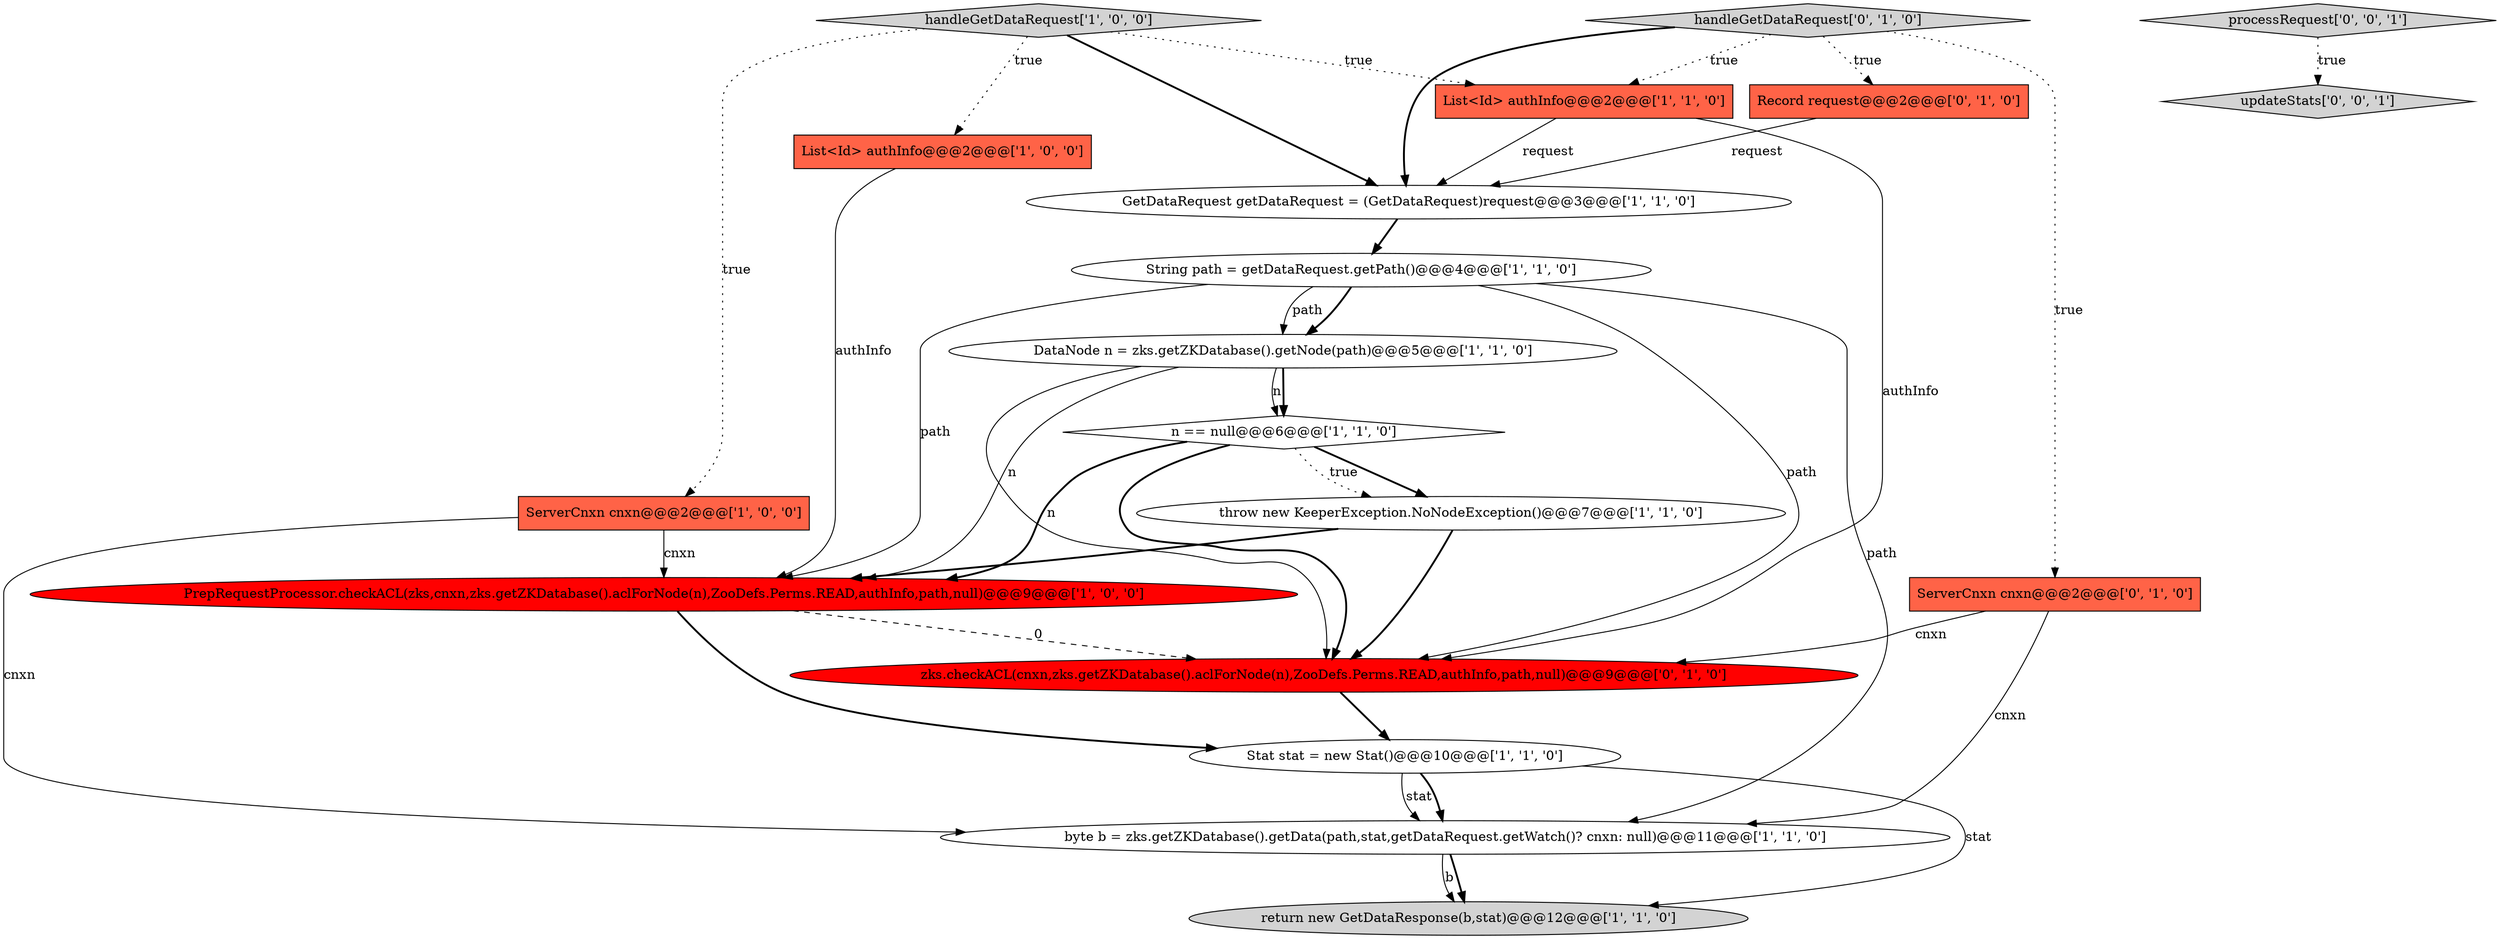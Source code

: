 digraph {
12 [style = filled, label = "throw new KeeperException.NoNodeException()@@@7@@@['1', '1', '0']", fillcolor = white, shape = ellipse image = "AAA0AAABBB1BBB"];
8 [style = filled, label = "PrepRequestProcessor.checkACL(zks,cnxn,zks.getZKDatabase().aclForNode(n),ZooDefs.Perms.READ,authInfo,path,null)@@@9@@@['1', '0', '0']", fillcolor = red, shape = ellipse image = "AAA1AAABBB1BBB"];
4 [style = filled, label = "GetDataRequest getDataRequest = (GetDataRequest)request@@@3@@@['1', '1', '0']", fillcolor = white, shape = ellipse image = "AAA0AAABBB1BBB"];
5 [style = filled, label = "DataNode n = zks.getZKDatabase().getNode(path)@@@5@@@['1', '1', '0']", fillcolor = white, shape = ellipse image = "AAA0AAABBB1BBB"];
14 [style = filled, label = "ServerCnxn cnxn@@@2@@@['0', '1', '0']", fillcolor = tomato, shape = box image = "AAA0AAABBB2BBB"];
17 [style = filled, label = "updateStats['0', '0', '1']", fillcolor = lightgray, shape = diamond image = "AAA0AAABBB3BBB"];
13 [style = filled, label = "handleGetDataRequest['0', '1', '0']", fillcolor = lightgray, shape = diamond image = "AAA0AAABBB2BBB"];
0 [style = filled, label = "byte b = zks.getZKDatabase().getData(path,stat,getDataRequest.getWatch()? cnxn: null)@@@11@@@['1', '1', '0']", fillcolor = white, shape = ellipse image = "AAA0AAABBB1BBB"];
6 [style = filled, label = "return new GetDataResponse(b,stat)@@@12@@@['1', '1', '0']", fillcolor = lightgray, shape = ellipse image = "AAA0AAABBB1BBB"];
11 [style = filled, label = "Stat stat = new Stat()@@@10@@@['1', '1', '0']", fillcolor = white, shape = ellipse image = "AAA0AAABBB1BBB"];
10 [style = filled, label = "String path = getDataRequest.getPath()@@@4@@@['1', '1', '0']", fillcolor = white, shape = ellipse image = "AAA0AAABBB1BBB"];
3 [style = filled, label = "ServerCnxn cnxn@@@2@@@['1', '0', '0']", fillcolor = tomato, shape = box image = "AAA0AAABBB1BBB"];
1 [style = filled, label = "List<Id> authInfo@@@2@@@['1', '0', '0']", fillcolor = tomato, shape = box image = "AAA0AAABBB1BBB"];
7 [style = filled, label = "List<Id> authInfo@@@2@@@['1', '1', '0']", fillcolor = tomato, shape = box image = "AAA0AAABBB1BBB"];
15 [style = filled, label = "zks.checkACL(cnxn,zks.getZKDatabase().aclForNode(n),ZooDefs.Perms.READ,authInfo,path,null)@@@9@@@['0', '1', '0']", fillcolor = red, shape = ellipse image = "AAA1AAABBB2BBB"];
16 [style = filled, label = "Record request@@@2@@@['0', '1', '0']", fillcolor = tomato, shape = box image = "AAA0AAABBB2BBB"];
9 [style = filled, label = "handleGetDataRequest['1', '0', '0']", fillcolor = lightgray, shape = diamond image = "AAA0AAABBB1BBB"];
2 [style = filled, label = "n == null@@@6@@@['1', '1', '0']", fillcolor = white, shape = diamond image = "AAA0AAABBB1BBB"];
18 [style = filled, label = "processRequest['0', '0', '1']", fillcolor = lightgray, shape = diamond image = "AAA0AAABBB3BBB"];
11->6 [style = solid, label="stat"];
4->10 [style = bold, label=""];
13->16 [style = dotted, label="true"];
10->8 [style = solid, label="path"];
0->6 [style = bold, label=""];
14->0 [style = solid, label="cnxn"];
9->4 [style = bold, label=""];
10->15 [style = solid, label="path"];
8->15 [style = dashed, label="0"];
10->0 [style = solid, label="path"];
12->15 [style = bold, label=""];
5->2 [style = solid, label="n"];
13->7 [style = dotted, label="true"];
7->15 [style = solid, label="authInfo"];
1->8 [style = solid, label="authInfo"];
16->4 [style = solid, label="request"];
2->12 [style = bold, label=""];
5->15 [style = solid, label="n"];
7->4 [style = solid, label="request"];
5->2 [style = bold, label=""];
11->0 [style = solid, label="stat"];
11->0 [style = bold, label=""];
10->5 [style = bold, label=""];
15->11 [style = bold, label=""];
12->8 [style = bold, label=""];
14->15 [style = solid, label="cnxn"];
2->15 [style = bold, label=""];
5->8 [style = solid, label="n"];
10->5 [style = solid, label="path"];
3->0 [style = solid, label="cnxn"];
9->1 [style = dotted, label="true"];
2->12 [style = dotted, label="true"];
3->8 [style = solid, label="cnxn"];
18->17 [style = dotted, label="true"];
9->3 [style = dotted, label="true"];
9->7 [style = dotted, label="true"];
13->14 [style = dotted, label="true"];
8->11 [style = bold, label=""];
0->6 [style = solid, label="b"];
2->8 [style = bold, label=""];
13->4 [style = bold, label=""];
}
